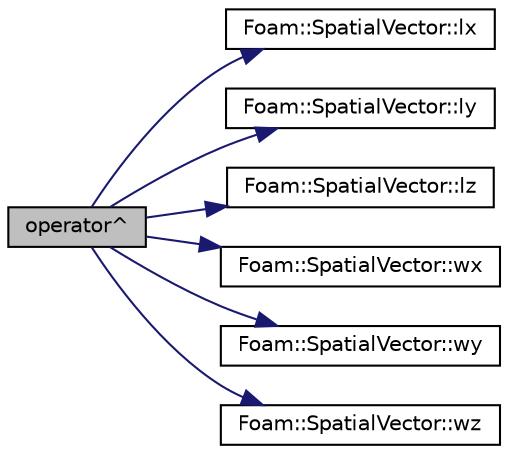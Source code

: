 digraph "operator^"
{
  bgcolor="transparent";
  edge [fontname="Helvetica",fontsize="10",labelfontname="Helvetica",labelfontsize="10"];
  node [fontname="Helvetica",fontsize="10",shape=record];
  rankdir="LR";
  Node1 [label="operator^",height=0.2,width=0.4,color="black", fillcolor="grey75", style="filled", fontcolor="black"];
  Node1 -> Node2 [color="midnightblue",fontsize="10",style="solid",fontname="Helvetica"];
  Node2 [label="Foam::SpatialVector::lx",height=0.2,width=0.4,color="black",URL="$a02476.html#aaed91e5c347e6b83531db30cb0a0adba"];
  Node1 -> Node3 [color="midnightblue",fontsize="10",style="solid",fontname="Helvetica"];
  Node3 [label="Foam::SpatialVector::ly",height=0.2,width=0.4,color="black",URL="$a02476.html#a95bd73aab1d2123e6747aff9f3b5cc91"];
  Node1 -> Node4 [color="midnightblue",fontsize="10",style="solid",fontname="Helvetica"];
  Node4 [label="Foam::SpatialVector::lz",height=0.2,width=0.4,color="black",URL="$a02476.html#abd43bd8c989fc7307e815f25244f1f69"];
  Node1 -> Node5 [color="midnightblue",fontsize="10",style="solid",fontname="Helvetica"];
  Node5 [label="Foam::SpatialVector::wx",height=0.2,width=0.4,color="black",URL="$a02476.html#a3be53e95446e4baa0a8b9f1722febac9"];
  Node1 -> Node6 [color="midnightblue",fontsize="10",style="solid",fontname="Helvetica"];
  Node6 [label="Foam::SpatialVector::wy",height=0.2,width=0.4,color="black",URL="$a02476.html#a1215bc98cfb704b833ba5f74dec7a776"];
  Node1 -> Node7 [color="midnightblue",fontsize="10",style="solid",fontname="Helvetica"];
  Node7 [label="Foam::SpatialVector::wz",height=0.2,width=0.4,color="black",URL="$a02476.html#aa2492a12a30c6b27a7ebd8e173087e8c"];
}
